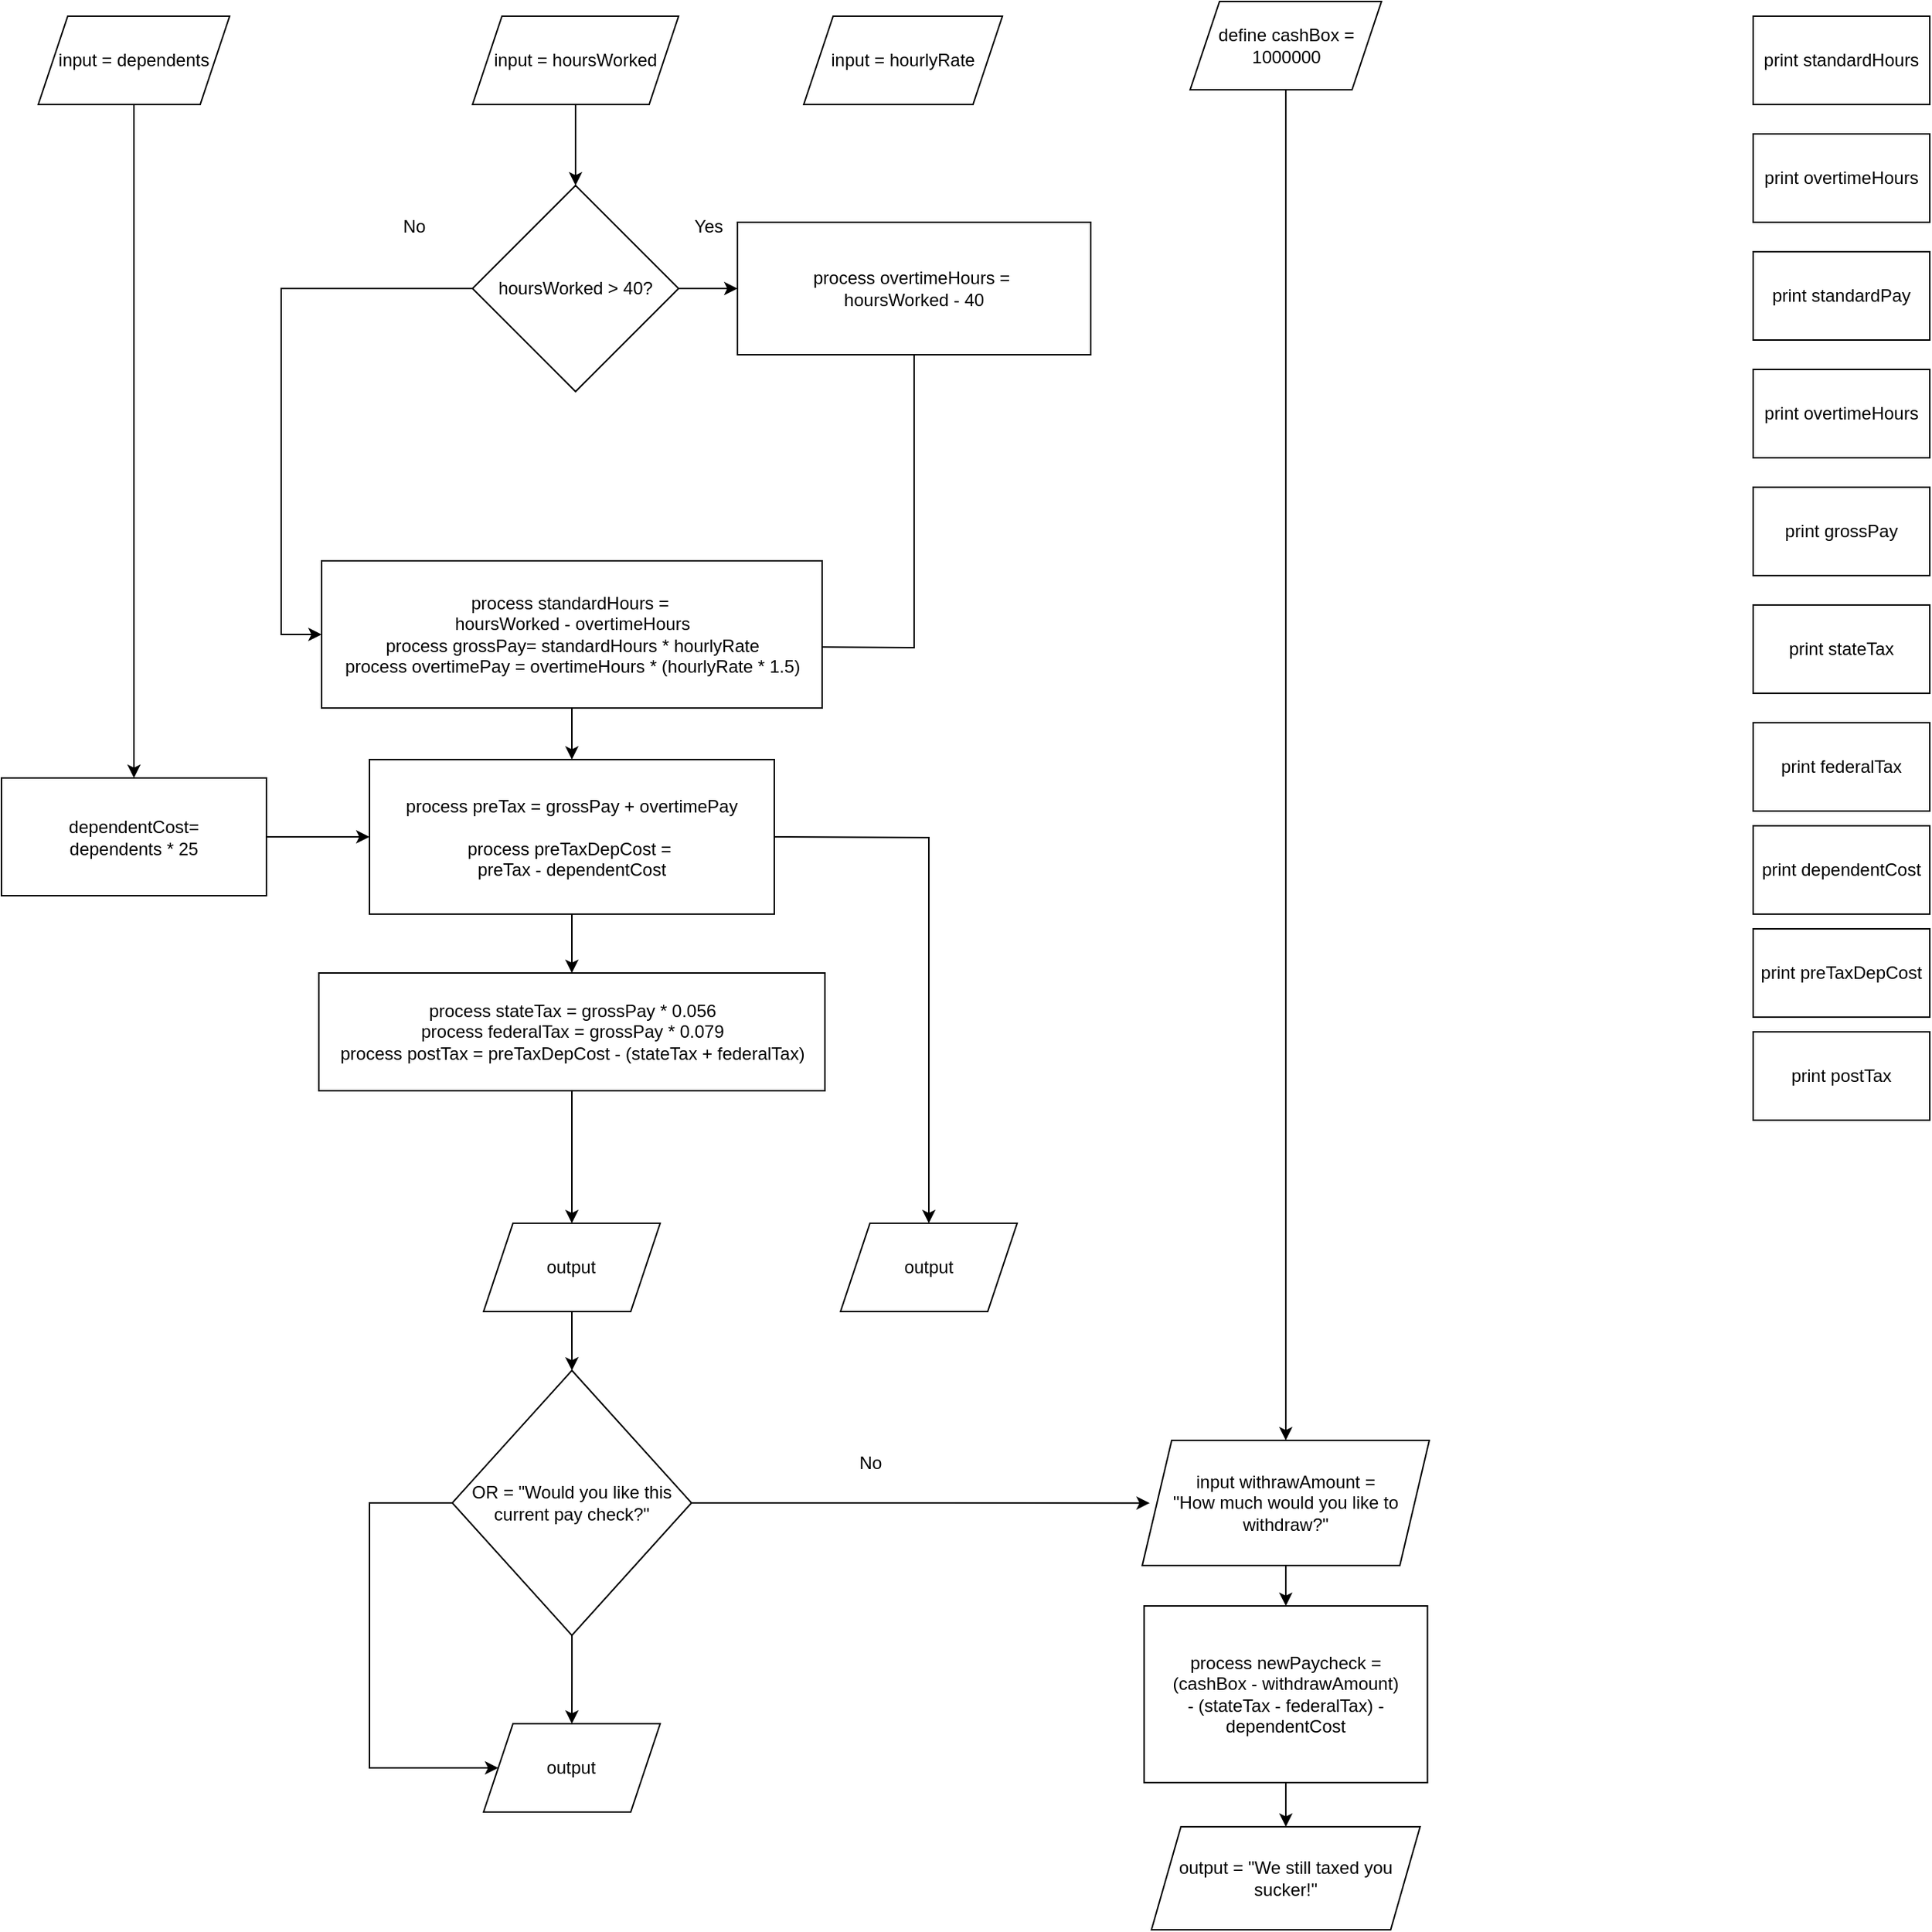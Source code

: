 <mxfile version="24.7.8">
  <diagram name="Page-1" id="24b40rreAn3FhF7Nqicb">
    <mxGraphModel dx="1791" dy="1105" grid="1" gridSize="10" guides="1" tooltips="1" connect="1" arrows="1" fold="1" page="1" pageScale="1" pageWidth="850" pageHeight="1100" math="0" shadow="0">
      <root>
        <mxCell id="0" />
        <mxCell id="1" parent="0" />
        <mxCell id="wLQCVAHRWiVxPXMC30YG-40" value="" style="edgeStyle=orthogonalEdgeStyle;rounded=0;orthogonalLoop=1;jettySize=auto;html=1;exitX=0.5;exitY=1;exitDx=0;exitDy=0;entryX=0.5;entryY=0;entryDx=0;entryDy=0;" edge="1" parent="1" source="wLQCVAHRWiVxPXMC30YG-1" target="wLQCVAHRWiVxPXMC30YG-39">
          <mxGeometry relative="1" as="geometry">
            <mxPoint x="-10" y="120" as="targetPoint" />
          </mxGeometry>
        </mxCell>
        <mxCell id="wLQCVAHRWiVxPXMC30YG-1" value="input = dependents" style="rounded=0;whiteSpace=wrap;html=1;shape=parallelogram;perimeter=parallelogramPerimeter;fixedSize=1;" vertex="1" parent="1">
          <mxGeometry x="135" y="10" width="130" height="60" as="geometry" />
        </mxCell>
        <mxCell id="wLQCVAHRWiVxPXMC30YG-21" value="" style="edgeStyle=orthogonalEdgeStyle;rounded=0;orthogonalLoop=1;jettySize=auto;html=1;" edge="1" parent="1" source="wLQCVAHRWiVxPXMC30YG-2" target="wLQCVAHRWiVxPXMC30YG-16">
          <mxGeometry relative="1" as="geometry" />
        </mxCell>
        <mxCell id="wLQCVAHRWiVxPXMC30YG-2" value="input = hoursWorked" style="rounded=0;whiteSpace=wrap;html=1;shape=parallelogram;perimeter=parallelogramPerimeter;fixedSize=1;" vertex="1" parent="1">
          <mxGeometry x="430" y="10" width="140" height="60" as="geometry" />
        </mxCell>
        <mxCell id="wLQCVAHRWiVxPXMC30YG-3" value="input = hourlyRate" style="rounded=0;whiteSpace=wrap;html=1;shape=parallelogram;perimeter=parallelogramPerimeter;fixedSize=1;" vertex="1" parent="1">
          <mxGeometry x="655" y="10" width="135" height="60" as="geometry" />
        </mxCell>
        <mxCell id="wLQCVAHRWiVxPXMC30YG-4" value="print federalTax" style="rounded=0;whiteSpace=wrap;html=1;" vertex="1" parent="1">
          <mxGeometry x="1300" y="490" width="120" height="60" as="geometry" />
        </mxCell>
        <mxCell id="wLQCVAHRWiVxPXMC30YG-5" value="print stateTax" style="rounded=0;whiteSpace=wrap;html=1;" vertex="1" parent="1">
          <mxGeometry x="1300" y="410" width="120" height="60" as="geometry" />
        </mxCell>
        <mxCell id="wLQCVAHRWiVxPXMC30YG-6" value="print grossPay" style="rounded=0;whiteSpace=wrap;html=1;" vertex="1" parent="1">
          <mxGeometry x="1300" y="330" width="120" height="60" as="geometry" />
        </mxCell>
        <mxCell id="wLQCVAHRWiVxPXMC30YG-7" value="print overtimeHours" style="rounded=0;whiteSpace=wrap;html=1;" vertex="1" parent="1">
          <mxGeometry x="1300" y="250" width="120" height="60" as="geometry" />
        </mxCell>
        <mxCell id="wLQCVAHRWiVxPXMC30YG-8" value="print standardPay" style="rounded=0;whiteSpace=wrap;html=1;" vertex="1" parent="1">
          <mxGeometry x="1300" y="170" width="120" height="60" as="geometry" />
        </mxCell>
        <mxCell id="wLQCVAHRWiVxPXMC30YG-9" value="print overtimeHours" style="rounded=0;whiteSpace=wrap;html=1;" vertex="1" parent="1">
          <mxGeometry x="1300" y="90" width="120" height="60" as="geometry" />
        </mxCell>
        <mxCell id="wLQCVAHRWiVxPXMC30YG-10" value="print standardHours" style="rounded=0;whiteSpace=wrap;html=1;" vertex="1" parent="1">
          <mxGeometry x="1300" y="10" width="120" height="60" as="geometry" />
        </mxCell>
        <mxCell id="wLQCVAHRWiVxPXMC30YG-11" value="print dependentCost" style="rounded=0;whiteSpace=wrap;html=1;" vertex="1" parent="1">
          <mxGeometry x="1300" y="560" width="120" height="60" as="geometry" />
        </mxCell>
        <mxCell id="wLQCVAHRWiVxPXMC30YG-12" value="print preTaxDepCost" style="rounded=0;whiteSpace=wrap;html=1;" vertex="1" parent="1">
          <mxGeometry x="1300" y="630" width="120" height="60" as="geometry" />
        </mxCell>
        <mxCell id="wLQCVAHRWiVxPXMC30YG-13" value="print postTax" style="rounded=0;whiteSpace=wrap;html=1;" vertex="1" parent="1">
          <mxGeometry x="1300" y="700" width="120" height="60" as="geometry" />
        </mxCell>
        <mxCell id="wLQCVAHRWiVxPXMC30YG-15" value="process overtimeHours =&amp;nbsp;&lt;br&gt;hoursWorked - 40" style="shape=label;whiteSpace=wrap;html=1;fixedSize=1;rounded=0;" vertex="1" parent="1">
          <mxGeometry x="610" y="150" width="240" height="90" as="geometry" />
        </mxCell>
        <mxCell id="wLQCVAHRWiVxPXMC30YG-17" value="" style="edgeStyle=orthogonalEdgeStyle;rounded=0;orthogonalLoop=1;jettySize=auto;html=1;" edge="1" parent="1" source="wLQCVAHRWiVxPXMC30YG-16" target="wLQCVAHRWiVxPXMC30YG-15">
          <mxGeometry relative="1" as="geometry" />
        </mxCell>
        <mxCell id="wLQCVAHRWiVxPXMC30YG-27" style="edgeStyle=orthogonalEdgeStyle;rounded=0;orthogonalLoop=1;jettySize=auto;html=1;entryX=0;entryY=0.5;entryDx=0;entryDy=0;exitX=0;exitY=0.5;exitDx=0;exitDy=0;" edge="1" parent="1" source="wLQCVAHRWiVxPXMC30YG-16" target="wLQCVAHRWiVxPXMC30YG-19">
          <mxGeometry relative="1" as="geometry">
            <mxPoint x="349.95" y="490" as="targetPoint" />
            <mxPoint x="430.003" y="310.053" as="sourcePoint" />
            <Array as="points">
              <mxPoint x="300" y="195" />
              <mxPoint x="300" y="430" />
            </Array>
          </mxGeometry>
        </mxCell>
        <mxCell id="wLQCVAHRWiVxPXMC30YG-16" value="hoursWorked &amp;gt; 40?" style="rhombus;whiteSpace=wrap;html=1;" vertex="1" parent="1">
          <mxGeometry x="430" y="125" width="140" height="140" as="geometry" />
        </mxCell>
        <mxCell id="wLQCVAHRWiVxPXMC30YG-47" value="" style="edgeStyle=orthogonalEdgeStyle;rounded=0;orthogonalLoop=1;jettySize=auto;html=1;" edge="1" parent="1" source="wLQCVAHRWiVxPXMC30YG-18" target="wLQCVAHRWiVxPXMC30YG-29">
          <mxGeometry relative="1" as="geometry" />
        </mxCell>
        <mxCell id="wLQCVAHRWiVxPXMC30YG-18" value="&lt;span style=&quot;background-color: initial;&quot;&gt;process preTax = grossPay + overtimePay&lt;br&gt;&lt;br&gt;process preTaxDepCost =&amp;nbsp;&lt;/span&gt;&lt;div&gt;preTax - dependentCost&lt;/div&gt;" style="shape=label;whiteSpace=wrap;html=1;fixedSize=1;rounded=0;" vertex="1" parent="1">
          <mxGeometry x="360" y="515" width="275" height="105" as="geometry" />
        </mxCell>
        <mxCell id="wLQCVAHRWiVxPXMC30YG-24" value="" style="endArrow=classic;html=1;rounded=0;exitX=0.5;exitY=1;exitDx=0;exitDy=0;entryX=0.964;entryY=0.585;entryDx=0;entryDy=0;entryPerimeter=0;" edge="1" parent="1" source="wLQCVAHRWiVxPXMC30YG-15" target="wLQCVAHRWiVxPXMC30YG-19">
          <mxGeometry width="50" height="50" relative="1" as="geometry">
            <mxPoint x="560" y="400" as="sourcePoint" />
            <mxPoint x="500" y="400" as="targetPoint" />
            <Array as="points">
              <mxPoint x="730" y="439" />
            </Array>
          </mxGeometry>
        </mxCell>
        <mxCell id="wLQCVAHRWiVxPXMC30YG-51" value="" style="edgeStyle=orthogonalEdgeStyle;rounded=0;orthogonalLoop=1;jettySize=auto;html=1;" edge="1" parent="1" source="wLQCVAHRWiVxPXMC30YG-29" target="wLQCVAHRWiVxPXMC30YG-50">
          <mxGeometry relative="1" as="geometry" />
        </mxCell>
        <mxCell id="wLQCVAHRWiVxPXMC30YG-29" value="process stateTax = grossPay * 0.056&lt;div&gt;process federalTax = grossPay * 0.079&lt;/div&gt;&lt;div&gt;process postTax = preTaxDepCost - (stateTax + federalTax)&lt;/div&gt;" style="shape=label;whiteSpace=wrap;html=1;fixedSize=1;rounded=0;" vertex="1" parent="1">
          <mxGeometry x="325.63" y="660" width="343.75" height="80" as="geometry" />
        </mxCell>
        <mxCell id="wLQCVAHRWiVxPXMC30YG-46" value="" style="edgeStyle=orthogonalEdgeStyle;rounded=0;orthogonalLoop=1;jettySize=auto;html=1;" edge="1" parent="1" source="wLQCVAHRWiVxPXMC30YG-19" target="wLQCVAHRWiVxPXMC30YG-18">
          <mxGeometry relative="1" as="geometry" />
        </mxCell>
        <mxCell id="wLQCVAHRWiVxPXMC30YG-19" value="&lt;div&gt;process standardHours =&amp;nbsp;&lt;br&gt;hoursWorked - overtimeHours&lt;br&gt;process grossPay= standardHours * hourlyRate&lt;/div&gt;&lt;div&gt;process overtimePay = overtimeHours * (hourlyRate * 1.5)&lt;br&gt;&lt;/div&gt;" style="shape=label;whiteSpace=wrap;html=1;fixedSize=1;rounded=0;" vertex="1" parent="1">
          <mxGeometry x="327.5" y="380" width="340" height="100" as="geometry" />
        </mxCell>
        <mxCell id="wLQCVAHRWiVxPXMC30YG-45" value="" style="edgeStyle=orthogonalEdgeStyle;rounded=0;orthogonalLoop=1;jettySize=auto;html=1;" edge="1" parent="1" source="wLQCVAHRWiVxPXMC30YG-39" target="wLQCVAHRWiVxPXMC30YG-18">
          <mxGeometry relative="1" as="geometry" />
        </mxCell>
        <mxCell id="wLQCVAHRWiVxPXMC30YG-39" value="dependentCost= &lt;br&gt;dependents * 25" style="shape=label;whiteSpace=wrap;html=1;fixedSize=1;rounded=0;" vertex="1" parent="1">
          <mxGeometry x="110" y="527.5" width="180" height="80" as="geometry" />
        </mxCell>
        <mxCell id="wLQCVAHRWiVxPXMC30YG-42" value="Yes" style="text;html=1;align=center;verticalAlign=middle;resizable=0;points=[];autosize=1;strokeColor=none;fillColor=none;" vertex="1" parent="1">
          <mxGeometry x="570" y="138" width="40" height="30" as="geometry" />
        </mxCell>
        <mxCell id="wLQCVAHRWiVxPXMC30YG-43" value="No" style="text;html=1;align=center;verticalAlign=middle;resizable=0;points=[];autosize=1;strokeColor=none;fillColor=none;" vertex="1" parent="1">
          <mxGeometry x="370" y="138" width="40" height="30" as="geometry" />
        </mxCell>
        <mxCell id="wLQCVAHRWiVxPXMC30YG-48" value="" style="endArrow=classic;html=1;rounded=0;exitX=1;exitY=0.5;exitDx=0;exitDy=0;entryX=0.5;entryY=0;entryDx=0;entryDy=0;" edge="1" parent="1" source="wLQCVAHRWiVxPXMC30YG-18" target="wLQCVAHRWiVxPXMC30YG-49">
          <mxGeometry width="50" height="50" relative="1" as="geometry">
            <mxPoint x="530" y="660" as="sourcePoint" />
            <mxPoint x="740" y="850" as="targetPoint" />
            <Array as="points">
              <mxPoint x="740" y="568" />
            </Array>
          </mxGeometry>
        </mxCell>
        <mxCell id="wLQCVAHRWiVxPXMC30YG-49" value="output" style="rounded=0;whiteSpace=wrap;html=1;shape=parallelogram;perimeter=parallelogramPerimeter;fixedSize=1;" vertex="1" parent="1">
          <mxGeometry x="680" y="830" width="120" height="60" as="geometry" />
        </mxCell>
        <mxCell id="wLQCVAHRWiVxPXMC30YG-69" value="" style="edgeStyle=orthogonalEdgeStyle;rounded=0;orthogonalLoop=1;jettySize=auto;html=1;" edge="1" parent="1" source="wLQCVAHRWiVxPXMC30YG-50" target="wLQCVAHRWiVxPXMC30YG-66">
          <mxGeometry relative="1" as="geometry" />
        </mxCell>
        <mxCell id="wLQCVAHRWiVxPXMC30YG-50" value="output" style="whiteSpace=wrap;html=1;shape=parallelogram;perimeter=parallelogramPerimeter;fixedSize=1;" vertex="1" parent="1">
          <mxGeometry x="437.495" y="830" width="120" height="60" as="geometry" />
        </mxCell>
        <mxCell id="wLQCVAHRWiVxPXMC30YG-61" value="" style="edgeStyle=orthogonalEdgeStyle;rounded=0;orthogonalLoop=1;jettySize=auto;html=1;" edge="1" parent="1" source="wLQCVAHRWiVxPXMC30YG-59" target="wLQCVAHRWiVxPXMC30YG-60">
          <mxGeometry relative="1" as="geometry" />
        </mxCell>
        <mxCell id="wLQCVAHRWiVxPXMC30YG-59" value="define cashBox =&lt;div&gt;1000000&lt;/div&gt;" style="shape=parallelogram;perimeter=parallelogramPerimeter;whiteSpace=wrap;html=1;fixedSize=1;" vertex="1" parent="1">
          <mxGeometry x="917.5" width="130" height="60" as="geometry" />
        </mxCell>
        <mxCell id="wLQCVAHRWiVxPXMC30YG-76" value="" style="edgeStyle=orthogonalEdgeStyle;rounded=0;orthogonalLoop=1;jettySize=auto;html=1;" edge="1" parent="1" source="wLQCVAHRWiVxPXMC30YG-60" target="wLQCVAHRWiVxPXMC30YG-75">
          <mxGeometry relative="1" as="geometry" />
        </mxCell>
        <mxCell id="wLQCVAHRWiVxPXMC30YG-60" value="input withrawAmount =&lt;br&gt;&quot;How much would you like to withdraw?&quot;" style="shape=parallelogram;perimeter=parallelogramPerimeter;whiteSpace=wrap;html=1;fixedSize=1;" vertex="1" parent="1">
          <mxGeometry x="885" y="977.5" width="195" height="85" as="geometry" />
        </mxCell>
        <mxCell id="wLQCVAHRWiVxPXMC30YG-73" value="" style="edgeStyle=orthogonalEdgeStyle;rounded=0;orthogonalLoop=1;jettySize=auto;html=1;" edge="1" parent="1" source="wLQCVAHRWiVxPXMC30YG-66" target="wLQCVAHRWiVxPXMC30YG-72">
          <mxGeometry relative="1" as="geometry" />
        </mxCell>
        <mxCell id="wLQCVAHRWiVxPXMC30YG-66" value="OR = &quot;Would you like this current pay check?&quot;" style="rhombus;whiteSpace=wrap;html=1;" vertex="1" parent="1">
          <mxGeometry x="416.26" y="930" width="162.5" height="180" as="geometry" />
        </mxCell>
        <mxCell id="wLQCVAHRWiVxPXMC30YG-70" style="edgeStyle=orthogonalEdgeStyle;rounded=0;orthogonalLoop=1;jettySize=auto;html=1;entryX=0.026;entryY=0.501;entryDx=0;entryDy=0;entryPerimeter=0;" edge="1" parent="1" source="wLQCVAHRWiVxPXMC30YG-66" target="wLQCVAHRWiVxPXMC30YG-60">
          <mxGeometry relative="1" as="geometry" />
        </mxCell>
        <mxCell id="wLQCVAHRWiVxPXMC30YG-71" value="No" style="text;html=1;align=center;verticalAlign=middle;resizable=0;points=[];autosize=1;strokeColor=none;fillColor=none;" vertex="1" parent="1">
          <mxGeometry x="680" y="977.5" width="40" height="30" as="geometry" />
        </mxCell>
        <mxCell id="wLQCVAHRWiVxPXMC30YG-72" value="output" style="whiteSpace=wrap;html=1;shape=parallelogram;perimeter=parallelogramPerimeter;fixedSize=1;" vertex="1" parent="1">
          <mxGeometry x="437.495" y="1170" width="120" height="60" as="geometry" />
        </mxCell>
        <mxCell id="wLQCVAHRWiVxPXMC30YG-74" value="" style="endArrow=classic;html=1;rounded=0;entryX=0;entryY=0.5;entryDx=0;entryDy=0;exitX=0;exitY=0.5;exitDx=0;exitDy=0;" edge="1" parent="1" source="wLQCVAHRWiVxPXMC30YG-66" target="wLQCVAHRWiVxPXMC30YG-72">
          <mxGeometry width="50" height="50" relative="1" as="geometry">
            <mxPoint x="290" y="1240" as="sourcePoint" />
            <mxPoint x="340" y="1190" as="targetPoint" />
            <Array as="points">
              <mxPoint x="360" y="1020" />
              <mxPoint x="360" y="1200" />
            </Array>
          </mxGeometry>
        </mxCell>
        <mxCell id="wLQCVAHRWiVxPXMC30YG-78" value="" style="edgeStyle=orthogonalEdgeStyle;rounded=0;orthogonalLoop=1;jettySize=auto;html=1;" edge="1" parent="1" source="wLQCVAHRWiVxPXMC30YG-75" target="wLQCVAHRWiVxPXMC30YG-77">
          <mxGeometry relative="1" as="geometry" />
        </mxCell>
        <mxCell id="wLQCVAHRWiVxPXMC30YG-75" value="process newPaycheck =&lt;br&gt;(cashBox - withdrawAmount)&lt;br&gt;- (stateTax - federalTax) - dependentCost" style="whiteSpace=wrap;html=1;" vertex="1" parent="1">
          <mxGeometry x="886.25" y="1090" width="192.5" height="120" as="geometry" />
        </mxCell>
        <mxCell id="wLQCVAHRWiVxPXMC30YG-77" value="output = &quot;We still taxed you sucker!&quot;" style="shape=parallelogram;perimeter=parallelogramPerimeter;whiteSpace=wrap;html=1;fixedSize=1;" vertex="1" parent="1">
          <mxGeometry x="891.25" y="1240" width="182.5" height="70" as="geometry" />
        </mxCell>
      </root>
    </mxGraphModel>
  </diagram>
</mxfile>
